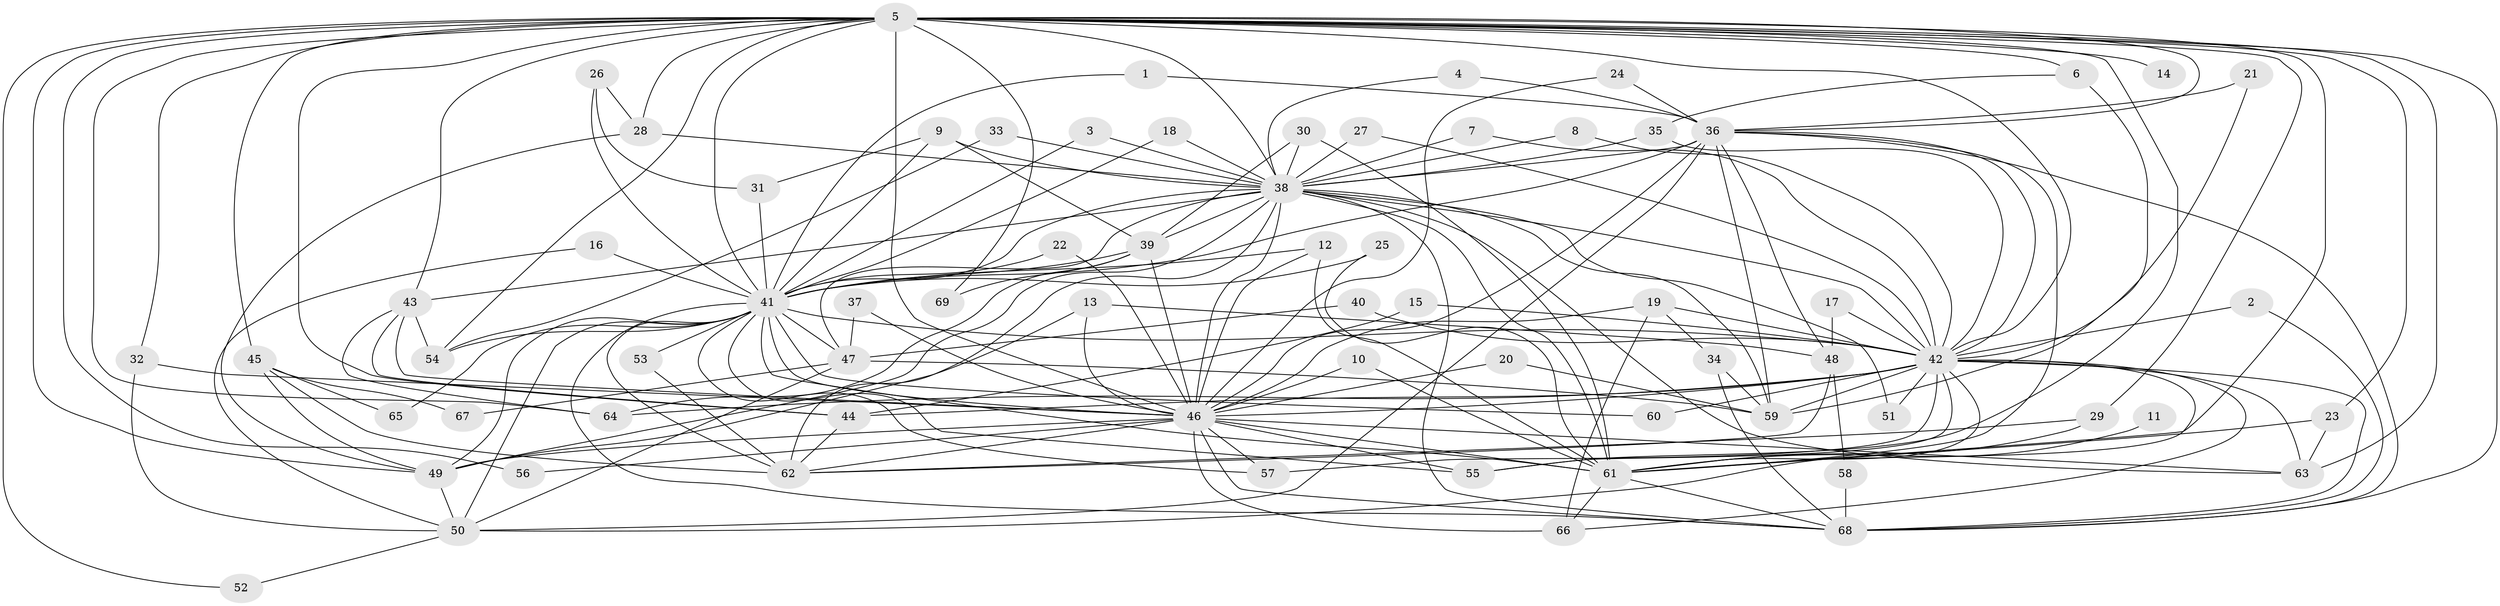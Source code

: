 // original degree distribution, {23: 0.0072992700729927005, 18: 0.0072992700729927005, 31: 0.0072992700729927005, 33: 0.0072992700729927005, 20: 0.014598540145985401, 22: 0.0072992700729927005, 15: 0.0072992700729927005, 34: 0.0072992700729927005, 24: 0.0072992700729927005, 2: 0.5547445255474452, 7: 0.021897810218978103, 6: 0.021897810218978103, 4: 0.072992700729927, 5: 0.021897810218978103, 3: 0.2116788321167883, 9: 0.0072992700729927005, 8: 0.014598540145985401}
// Generated by graph-tools (version 1.1) at 2025/25/03/09/25 03:25:49]
// undirected, 69 vertices, 182 edges
graph export_dot {
graph [start="1"]
  node [color=gray90,style=filled];
  1;
  2;
  3;
  4;
  5;
  6;
  7;
  8;
  9;
  10;
  11;
  12;
  13;
  14;
  15;
  16;
  17;
  18;
  19;
  20;
  21;
  22;
  23;
  24;
  25;
  26;
  27;
  28;
  29;
  30;
  31;
  32;
  33;
  34;
  35;
  36;
  37;
  38;
  39;
  40;
  41;
  42;
  43;
  44;
  45;
  46;
  47;
  48;
  49;
  50;
  51;
  52;
  53;
  54;
  55;
  56;
  57;
  58;
  59;
  60;
  61;
  62;
  63;
  64;
  65;
  66;
  67;
  68;
  69;
  1 -- 36 [weight=1.0];
  1 -- 41 [weight=1.0];
  2 -- 42 [weight=1.0];
  2 -- 68 [weight=1.0];
  3 -- 38 [weight=1.0];
  3 -- 41 [weight=1.0];
  4 -- 36 [weight=1.0];
  4 -- 38 [weight=1.0];
  5 -- 6 [weight=1.0];
  5 -- 14 [weight=1.0];
  5 -- 23 [weight=1.0];
  5 -- 28 [weight=1.0];
  5 -- 29 [weight=1.0];
  5 -- 32 [weight=1.0];
  5 -- 36 [weight=2.0];
  5 -- 38 [weight=2.0];
  5 -- 41 [weight=4.0];
  5 -- 42 [weight=3.0];
  5 -- 43 [weight=1.0];
  5 -- 44 [weight=3.0];
  5 -- 45 [weight=1.0];
  5 -- 46 [weight=4.0];
  5 -- 49 [weight=2.0];
  5 -- 52 [weight=1.0];
  5 -- 54 [weight=1.0];
  5 -- 55 [weight=2.0];
  5 -- 56 [weight=1.0];
  5 -- 61 [weight=2.0];
  5 -- 63 [weight=1.0];
  5 -- 64 [weight=1.0];
  5 -- 68 [weight=3.0];
  5 -- 69 [weight=1.0];
  6 -- 35 [weight=1.0];
  6 -- 59 [weight=1.0];
  7 -- 38 [weight=1.0];
  7 -- 42 [weight=1.0];
  8 -- 38 [weight=1.0];
  8 -- 42 [weight=1.0];
  9 -- 31 [weight=1.0];
  9 -- 38 [weight=1.0];
  9 -- 39 [weight=1.0];
  9 -- 41 [weight=1.0];
  10 -- 46 [weight=1.0];
  10 -- 61 [weight=1.0];
  11 -- 61 [weight=1.0];
  12 -- 41 [weight=1.0];
  12 -- 46 [weight=1.0];
  12 -- 61 [weight=1.0];
  13 -- 46 [weight=1.0];
  13 -- 48 [weight=1.0];
  13 -- 49 [weight=1.0];
  15 -- 42 [weight=1.0];
  15 -- 44 [weight=1.0];
  16 -- 41 [weight=1.0];
  16 -- 50 [weight=1.0];
  17 -- 42 [weight=1.0];
  17 -- 48 [weight=1.0];
  18 -- 38 [weight=1.0];
  18 -- 41 [weight=1.0];
  19 -- 34 [weight=1.0];
  19 -- 42 [weight=1.0];
  19 -- 46 [weight=1.0];
  19 -- 66 [weight=1.0];
  20 -- 46 [weight=1.0];
  20 -- 59 [weight=1.0];
  21 -- 36 [weight=1.0];
  21 -- 42 [weight=1.0];
  22 -- 41 [weight=1.0];
  22 -- 46 [weight=1.0];
  23 -- 61 [weight=1.0];
  23 -- 63 [weight=1.0];
  24 -- 36 [weight=1.0];
  24 -- 46 [weight=1.0];
  25 -- 41 [weight=1.0];
  25 -- 61 [weight=1.0];
  26 -- 28 [weight=1.0];
  26 -- 31 [weight=1.0];
  26 -- 41 [weight=1.0];
  27 -- 38 [weight=1.0];
  27 -- 42 [weight=1.0];
  28 -- 38 [weight=1.0];
  28 -- 49 [weight=1.0];
  29 -- 61 [weight=1.0];
  29 -- 62 [weight=1.0];
  30 -- 38 [weight=1.0];
  30 -- 39 [weight=1.0];
  30 -- 61 [weight=1.0];
  31 -- 41 [weight=1.0];
  32 -- 46 [weight=1.0];
  32 -- 50 [weight=1.0];
  33 -- 38 [weight=1.0];
  33 -- 54 [weight=1.0];
  34 -- 59 [weight=1.0];
  34 -- 68 [weight=1.0];
  35 -- 38 [weight=1.0];
  35 -- 42 [weight=1.0];
  36 -- 38 [weight=2.0];
  36 -- 41 [weight=3.0];
  36 -- 42 [weight=1.0];
  36 -- 46 [weight=2.0];
  36 -- 48 [weight=3.0];
  36 -- 50 [weight=1.0];
  36 -- 59 [weight=1.0];
  36 -- 61 [weight=1.0];
  36 -- 68 [weight=1.0];
  37 -- 46 [weight=1.0];
  37 -- 47 [weight=1.0];
  38 -- 39 [weight=1.0];
  38 -- 41 [weight=2.0];
  38 -- 42 [weight=1.0];
  38 -- 43 [weight=1.0];
  38 -- 46 [weight=3.0];
  38 -- 47 [weight=1.0];
  38 -- 49 [weight=1.0];
  38 -- 51 [weight=1.0];
  38 -- 59 [weight=1.0];
  38 -- 61 [weight=2.0];
  38 -- 62 [weight=1.0];
  38 -- 63 [weight=1.0];
  38 -- 68 [weight=2.0];
  39 -- 41 [weight=1.0];
  39 -- 46 [weight=1.0];
  39 -- 64 [weight=1.0];
  39 -- 69 [weight=1.0];
  40 -- 42 [weight=1.0];
  40 -- 47 [weight=1.0];
  41 -- 42 [weight=3.0];
  41 -- 46 [weight=2.0];
  41 -- 47 [weight=4.0];
  41 -- 49 [weight=1.0];
  41 -- 50 [weight=1.0];
  41 -- 53 [weight=2.0];
  41 -- 54 [weight=1.0];
  41 -- 55 [weight=1.0];
  41 -- 57 [weight=1.0];
  41 -- 60 [weight=1.0];
  41 -- 61 [weight=2.0];
  41 -- 62 [weight=1.0];
  41 -- 65 [weight=1.0];
  41 -- 68 [weight=2.0];
  42 -- 44 [weight=1.0];
  42 -- 46 [weight=1.0];
  42 -- 50 [weight=1.0];
  42 -- 51 [weight=1.0];
  42 -- 55 [weight=1.0];
  42 -- 57 [weight=1.0];
  42 -- 59 [weight=1.0];
  42 -- 60 [weight=1.0];
  42 -- 61 [weight=2.0];
  42 -- 63 [weight=1.0];
  42 -- 64 [weight=1.0];
  42 -- 66 [weight=1.0];
  42 -- 68 [weight=2.0];
  43 -- 44 [weight=1.0];
  43 -- 46 [weight=1.0];
  43 -- 54 [weight=1.0];
  43 -- 64 [weight=1.0];
  44 -- 62 [weight=1.0];
  45 -- 49 [weight=1.0];
  45 -- 62 [weight=2.0];
  45 -- 65 [weight=1.0];
  45 -- 67 [weight=1.0];
  46 -- 49 [weight=1.0];
  46 -- 55 [weight=1.0];
  46 -- 56 [weight=1.0];
  46 -- 57 [weight=1.0];
  46 -- 61 [weight=1.0];
  46 -- 62 [weight=1.0];
  46 -- 63 [weight=1.0];
  46 -- 66 [weight=1.0];
  46 -- 68 [weight=1.0];
  47 -- 50 [weight=1.0];
  47 -- 59 [weight=1.0];
  47 -- 67 [weight=2.0];
  48 -- 58 [weight=1.0];
  48 -- 62 [weight=1.0];
  49 -- 50 [weight=1.0];
  50 -- 52 [weight=1.0];
  53 -- 62 [weight=1.0];
  58 -- 68 [weight=1.0];
  61 -- 66 [weight=1.0];
  61 -- 68 [weight=1.0];
}
